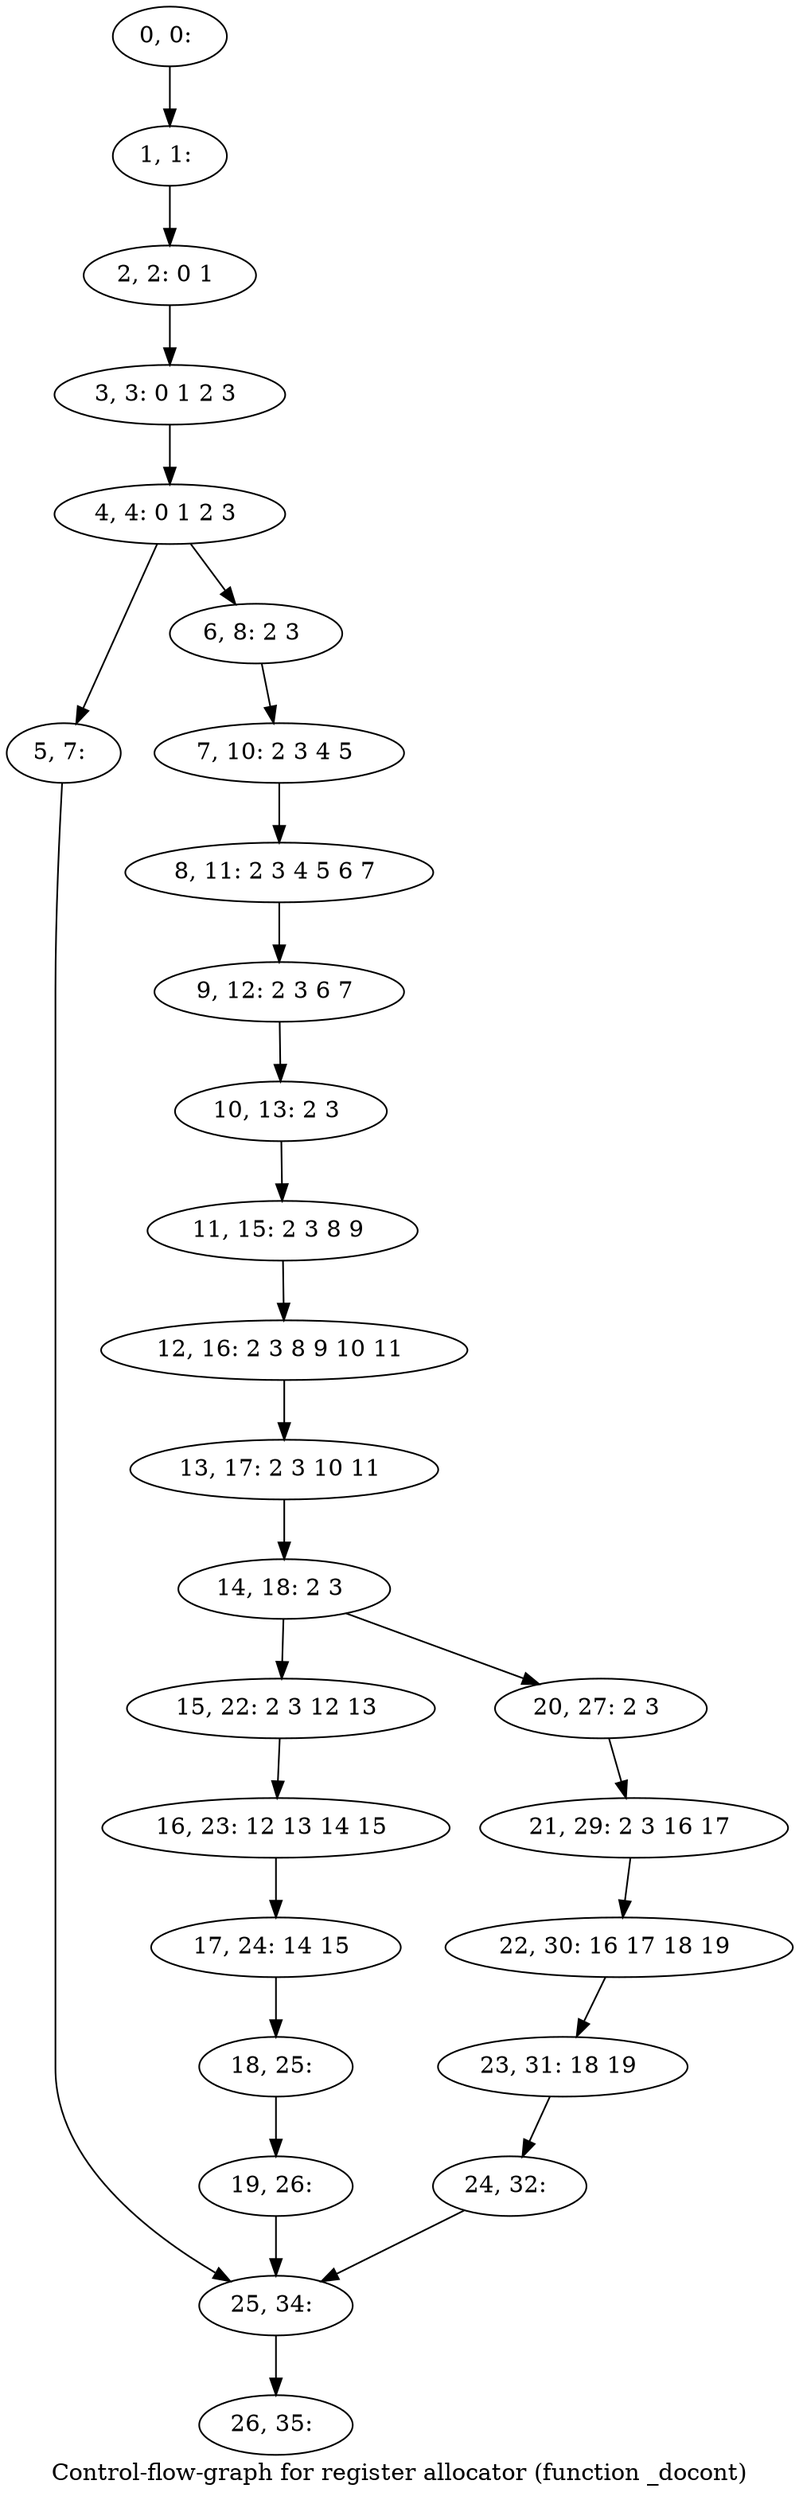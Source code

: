 digraph G {
graph [label="Control-flow-graph for register allocator (function _docont)"]
0[label="0, 0: "];
1[label="1, 1: "];
2[label="2, 2: 0 1 "];
3[label="3, 3: 0 1 2 3 "];
4[label="4, 4: 0 1 2 3 "];
5[label="5, 7: "];
6[label="6, 8: 2 3 "];
7[label="7, 10: 2 3 4 5 "];
8[label="8, 11: 2 3 4 5 6 7 "];
9[label="9, 12: 2 3 6 7 "];
10[label="10, 13: 2 3 "];
11[label="11, 15: 2 3 8 9 "];
12[label="12, 16: 2 3 8 9 10 11 "];
13[label="13, 17: 2 3 10 11 "];
14[label="14, 18: 2 3 "];
15[label="15, 22: 2 3 12 13 "];
16[label="16, 23: 12 13 14 15 "];
17[label="17, 24: 14 15 "];
18[label="18, 25: "];
19[label="19, 26: "];
20[label="20, 27: 2 3 "];
21[label="21, 29: 2 3 16 17 "];
22[label="22, 30: 16 17 18 19 "];
23[label="23, 31: 18 19 "];
24[label="24, 32: "];
25[label="25, 34: "];
26[label="26, 35: "];
0->1 ;
1->2 ;
2->3 ;
3->4 ;
4->5 ;
4->6 ;
5->25 ;
6->7 ;
7->8 ;
8->9 ;
9->10 ;
10->11 ;
11->12 ;
12->13 ;
13->14 ;
14->15 ;
14->20 ;
15->16 ;
16->17 ;
17->18 ;
18->19 ;
19->25 ;
20->21 ;
21->22 ;
22->23 ;
23->24 ;
24->25 ;
25->26 ;
}
